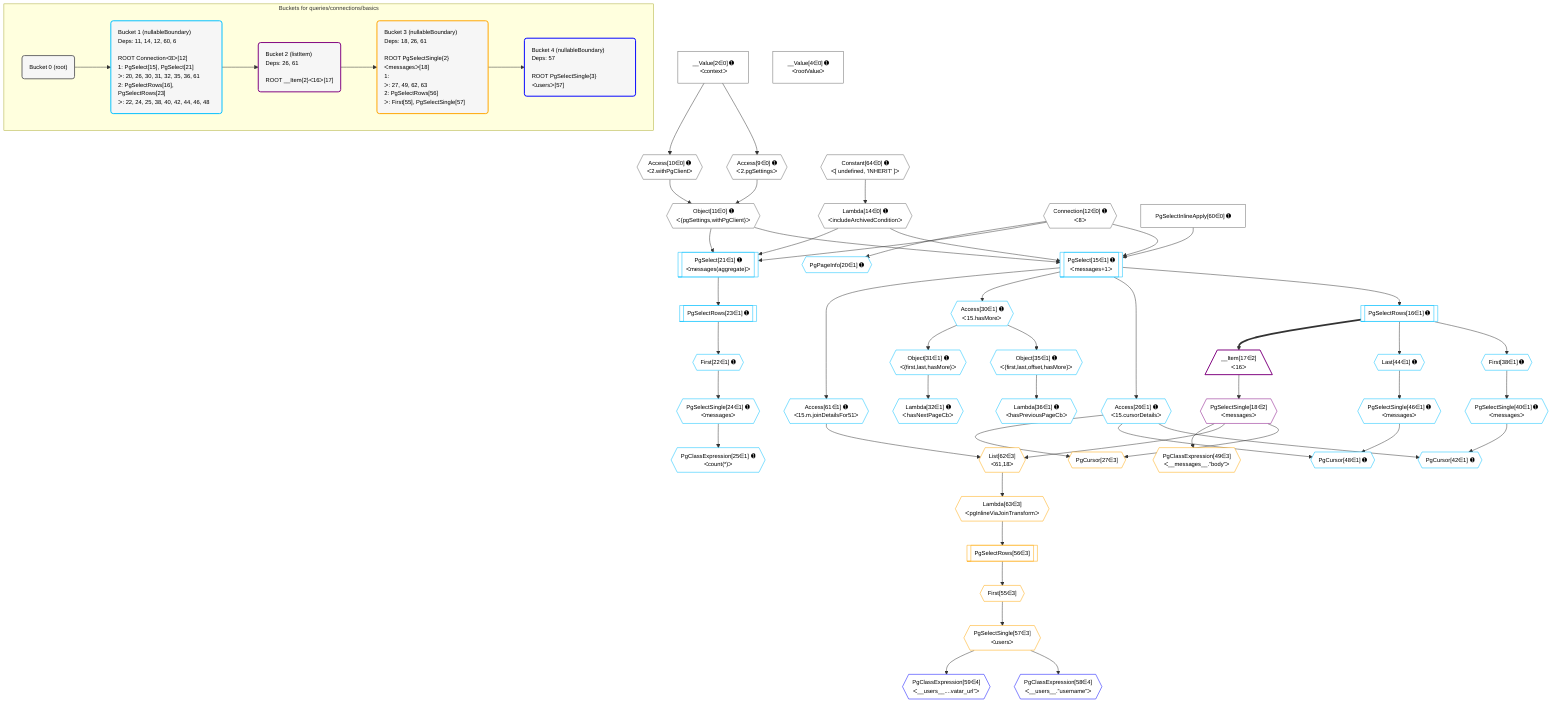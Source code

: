 %%{init: {'themeVariables': { 'fontSize': '12px'}}}%%
graph TD
    classDef path fill:#eee,stroke:#000,color:#000
    classDef plan fill:#fff,stroke-width:1px,color:#000
    classDef itemplan fill:#fff,stroke-width:2px,color:#000
    classDef unbatchedplan fill:#dff,stroke-width:1px,color:#000
    classDef sideeffectplan fill:#fcc,stroke-width:2px,color:#000
    classDef bucket fill:#f6f6f6,color:#000,stroke-width:2px,text-align:left


    %% plan dependencies
    Object11{{"Object[11∈0] ➊<br />ᐸ{pgSettings,withPgClient}ᐳ"}}:::plan
    Access9{{"Access[9∈0] ➊<br />ᐸ2.pgSettingsᐳ"}}:::plan
    Access10{{"Access[10∈0] ➊<br />ᐸ2.withPgClientᐳ"}}:::plan
    Access9 & Access10 --> Object11
    __Value2["__Value[2∈0] ➊<br />ᐸcontextᐳ"]:::plan
    __Value2 --> Access9
    __Value2 --> Access10
    Lambda14{{"Lambda[14∈0] ➊<br />ᐸincludeArchivedConditionᐳ"}}:::plan
    Constant64{{"Constant[64∈0] ➊<br />ᐸ[ undefined, 'INHERIT' ]ᐳ"}}:::plan
    Constant64 --> Lambda14
    __Value4["__Value[4∈0] ➊<br />ᐸrootValueᐳ"]:::plan
    Connection12{{"Connection[12∈0] ➊<br />ᐸ8ᐳ"}}:::plan
    PgSelectInlineApply60["PgSelectInlineApply[60∈0] ➊"]:::plan
    PgSelect15[["PgSelect[15∈1] ➊<br />ᐸmessages+1ᐳ"]]:::plan
    Object11 & Lambda14 & Connection12 & PgSelectInlineApply60 --> PgSelect15
    Object35{{"Object[35∈1] ➊<br />ᐸ{first,last,offset,hasMore}ᐳ"}}:::plan
    Access30{{"Access[30∈1] ➊<br />ᐸ15.hasMoreᐳ"}}:::plan
    Access30 --> Object35
    PgSelect21[["PgSelect[21∈1] ➊<br />ᐸmessages(aggregate)ᐳ"]]:::plan
    Object11 & Lambda14 & Connection12 --> PgSelect21
    Object31{{"Object[31∈1] ➊<br />ᐸ{first,last,hasMore}ᐳ"}}:::plan
    Access30 --> Object31
    PgCursor42{{"PgCursor[42∈1] ➊"}}:::plan
    PgSelectSingle40{{"PgSelectSingle[40∈1] ➊<br />ᐸmessagesᐳ"}}:::plan
    Access26{{"Access[26∈1] ➊<br />ᐸ15.cursorDetailsᐳ"}}:::plan
    PgSelectSingle40 & Access26 --> PgCursor42
    PgCursor48{{"PgCursor[48∈1] ➊"}}:::plan
    PgSelectSingle46{{"PgSelectSingle[46∈1] ➊<br />ᐸmessagesᐳ"}}:::plan
    PgSelectSingle46 & Access26 --> PgCursor48
    PgSelectRows16[["PgSelectRows[16∈1] ➊"]]:::plan
    PgSelect15 --> PgSelectRows16
    PgPageInfo20{{"PgPageInfo[20∈1] ➊"}}:::plan
    Connection12 --> PgPageInfo20
    First22{{"First[22∈1] ➊"}}:::plan
    PgSelectRows23[["PgSelectRows[23∈1] ➊"]]:::plan
    PgSelectRows23 --> First22
    PgSelect21 --> PgSelectRows23
    PgSelectSingle24{{"PgSelectSingle[24∈1] ➊<br />ᐸmessagesᐳ"}}:::plan
    First22 --> PgSelectSingle24
    PgClassExpression25{{"PgClassExpression[25∈1] ➊<br />ᐸcount(*)ᐳ"}}:::plan
    PgSelectSingle24 --> PgClassExpression25
    PgSelect15 --> Access26
    PgSelect15 --> Access30
    Lambda32{{"Lambda[32∈1] ➊<br />ᐸhasNextPageCbᐳ"}}:::plan
    Object31 --> Lambda32
    Lambda36{{"Lambda[36∈1] ➊<br />ᐸhasPreviousPageCbᐳ"}}:::plan
    Object35 --> Lambda36
    First38{{"First[38∈1] ➊"}}:::plan
    PgSelectRows16 --> First38
    First38 --> PgSelectSingle40
    Last44{{"Last[44∈1] ➊"}}:::plan
    PgSelectRows16 --> Last44
    Last44 --> PgSelectSingle46
    Access61{{"Access[61∈1] ➊<br />ᐸ15.m.joinDetailsFor51ᐳ"}}:::plan
    PgSelect15 --> Access61
    __Item17[/"__Item[17∈2]<br />ᐸ16ᐳ"\]:::itemplan
    PgSelectRows16 ==> __Item17
    PgSelectSingle18{{"PgSelectSingle[18∈2]<br />ᐸmessagesᐳ"}}:::plan
    __Item17 --> PgSelectSingle18
    PgCursor27{{"PgCursor[27∈3]"}}:::plan
    PgSelectSingle18 & Access26 --> PgCursor27
    List62{{"List[62∈3]<br />ᐸ61,18ᐳ"}}:::plan
    Access61 & PgSelectSingle18 --> List62
    PgClassExpression49{{"PgClassExpression[49∈3]<br />ᐸ__messages__.”body”ᐳ"}}:::plan
    PgSelectSingle18 --> PgClassExpression49
    First55{{"First[55∈3]"}}:::plan
    PgSelectRows56[["PgSelectRows[56∈3]"]]:::plan
    PgSelectRows56 --> First55
    Lambda63{{"Lambda[63∈3]<br />ᐸpgInlineViaJoinTransformᐳ"}}:::plan
    Lambda63 --> PgSelectRows56
    PgSelectSingle57{{"PgSelectSingle[57∈3]<br />ᐸusersᐳ"}}:::plan
    First55 --> PgSelectSingle57
    List62 --> Lambda63
    PgClassExpression58{{"PgClassExpression[58∈4]<br />ᐸ__users__.”username”ᐳ"}}:::plan
    PgSelectSingle57 --> PgClassExpression58
    PgClassExpression59{{"PgClassExpression[59∈4]<br />ᐸ__users__....vatar_url”ᐳ"}}:::plan
    PgSelectSingle57 --> PgClassExpression59

    %% define steps

    subgraph "Buckets for queries/connections/basics"
    Bucket0("Bucket 0 (root)"):::bucket
    classDef bucket0 stroke:#696969
    class Bucket0,__Value2,__Value4,Access9,Access10,Object11,Connection12,Lambda14,PgSelectInlineApply60,Constant64 bucket0
    Bucket1("Bucket 1 (nullableBoundary)<br />Deps: 11, 14, 12, 60, 6<br /><br />ROOT Connectionᐸ8ᐳ[12]<br />1: PgSelect[15], PgSelect[21]<br />ᐳ: 20, 26, 30, 31, 32, 35, 36, 61<br />2: PgSelectRows[16], PgSelectRows[23]<br />ᐳ: 22, 24, 25, 38, 40, 42, 44, 46, 48"):::bucket
    classDef bucket1 stroke:#00bfff
    class Bucket1,PgSelect15,PgSelectRows16,PgPageInfo20,PgSelect21,First22,PgSelectRows23,PgSelectSingle24,PgClassExpression25,Access26,Access30,Object31,Lambda32,Object35,Lambda36,First38,PgSelectSingle40,PgCursor42,Last44,PgSelectSingle46,PgCursor48,Access61 bucket1
    Bucket2("Bucket 2 (listItem)<br />Deps: 26, 61<br /><br />ROOT __Item{2}ᐸ16ᐳ[17]"):::bucket
    classDef bucket2 stroke:#7f007f
    class Bucket2,__Item17,PgSelectSingle18 bucket2
    Bucket3("Bucket 3 (nullableBoundary)<br />Deps: 18, 26, 61<br /><br />ROOT PgSelectSingle{2}ᐸmessagesᐳ[18]<br />1: <br />ᐳ: 27, 49, 62, 63<br />2: PgSelectRows[56]<br />ᐳ: First[55], PgSelectSingle[57]"):::bucket
    classDef bucket3 stroke:#ffa500
    class Bucket3,PgCursor27,PgClassExpression49,First55,PgSelectRows56,PgSelectSingle57,List62,Lambda63 bucket3
    Bucket4("Bucket 4 (nullableBoundary)<br />Deps: 57<br /><br />ROOT PgSelectSingle{3}ᐸusersᐳ[57]"):::bucket
    classDef bucket4 stroke:#0000ff
    class Bucket4,PgClassExpression58,PgClassExpression59 bucket4
    Bucket0 --> Bucket1
    Bucket1 --> Bucket2
    Bucket2 --> Bucket3
    Bucket3 --> Bucket4
    end